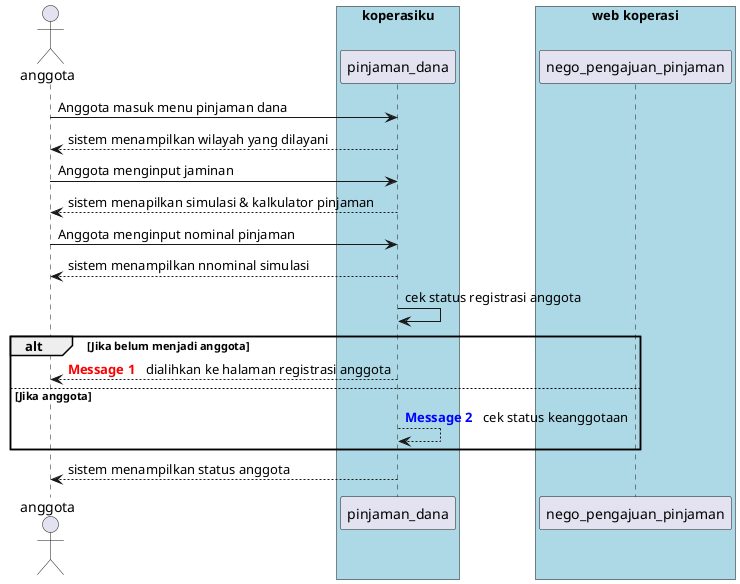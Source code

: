 @startuml pengajuanonline
actor anggota
' actor SPV

box "koperasiku" #LightBlue
participant pinjaman_dana
end box

box "web koperasi" #LightBlue
participant nego_pengajuan_pinjaman
end box

anggota -> pinjaman_dana: Anggota masuk menu pinjaman dana
pinjaman_dana --> anggota: sistem menampilkan wilayah yang dilayani
anggota -> pinjaman_dana: Anggota menginput jaminan
pinjaman_dana --> anggota: sistem menapilkan simulasi & kalkulator pinjaman
anggota -> pinjaman_dana: Anggota menginput nominal pinjaman
' anggota -> pinjaman_dana: Anggota memilih ajukan atau nego
pinjaman_dana --> anggota: sistem menampilkan nnominal simulasi
pinjaman_dana -> pinjaman_dana: cek status registrasi anggota

alt Jika belum menjadi anggota 
    autonumber 1 "<b>[000]"
    autonumber resume "<font color=red><b>Message 0  "
    pinjaman_dana --> anggota: dialihkan ke halaman registrasi anggota
    autonumber stop

else Jika anggota
   autonumber 2 "<b>[000]"
   autonumber resume "<font color=blue><b>Message 0  "
   pinjaman_dana --> pinjaman_dana: cek status keanggotaan
   autonumber stop
end
pinjaman_dana --> anggota: sistem menampilkan status anggota
@enduml




